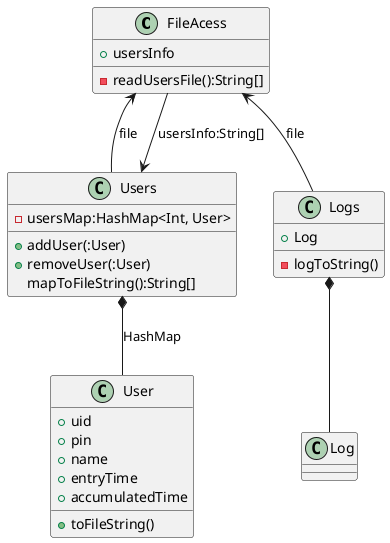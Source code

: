 @startuml

class FileAcess{
    +usersInfo
    -readUsersFile():String[]
}
class Users{
    -usersMap:HashMap<Int, User>
    +addUser(:User)
    +removeUser(:User)
    mapToFileString():String[]
}

class User{
    +uid
    +pin
    +name
    +entryTime
    +accumulatedTime
    +toFileString()
}

class Logs{
    +Log
    -logToString()
}

class Log{

}


FileAcess <-- Users:file
FileAcess -->Users:usersInfo:String[]
FileAcess <-- Logs:file
Users *-- User:HashMap
Logs *-- Log




@enduml
